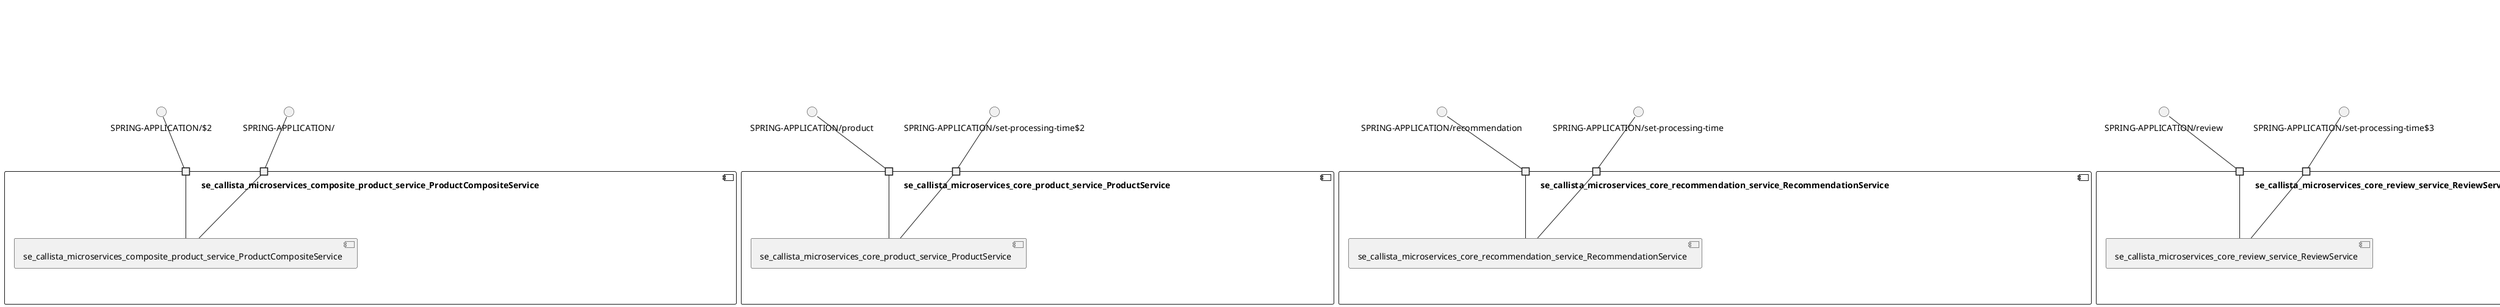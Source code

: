 @startuml
skinparam fixCircleLabelOverlapping true
skinparam componentStyle uml2
component "se_callista_microservices_composite_product_service_ProductCompositeService\n\n\n\n\n\n" {
[se_callista_microservices_composite_product_service_ProductCompositeService]
portin " " as se_callista_microservices_composite_product_service_ProductCompositeService_requires_SPRING_APPLICATION_2
portin " " as se_callista_microservices_composite_product_service_ProductCompositeService_requires_SPRING_APPLICATION_
"se_callista_microservices_composite_product_service_ProductCompositeService_requires_SPRING_APPLICATION_2"--[se_callista_microservices_composite_product_service_ProductCompositeService]
"se_callista_microservices_composite_product_service_ProductCompositeService_requires_SPRING_APPLICATION_"--[se_callista_microservices_composite_product_service_ProductCompositeService]
}
interface "SPRING-APPLICATION/$2" as interface.SPRING_APPLICATION_2
interface.SPRING_APPLICATION_2--"se_callista_microservices_composite_product_service_ProductCompositeService_requires_SPRING_APPLICATION_2"
interface "SPRING-APPLICATION/" as interface.SPRING_APPLICATION_
interface.SPRING_APPLICATION_--"se_callista_microservices_composite_product_service_ProductCompositeService_requires_SPRING_APPLICATION_"
component "se_callista_microservices_core_product_service_ProductService\n\n\n\n\n\n" {
[se_callista_microservices_core_product_service_ProductService]
portin " " as se_callista_microservices_core_product_service_ProductService_requires_SPRING_APPLICATION_product
portin " " as se_callista_microservices_core_product_service_ProductService_requires_SPRING_APPLICATION_set_processing_time_2
"se_callista_microservices_core_product_service_ProductService_requires_SPRING_APPLICATION_set_processing_time_2"--[se_callista_microservices_core_product_service_ProductService]
"se_callista_microservices_core_product_service_ProductService_requires_SPRING_APPLICATION_product"--[se_callista_microservices_core_product_service_ProductService]
}
interface "SPRING-APPLICATION/product" as interface.SPRING_APPLICATION_product
interface.SPRING_APPLICATION_product--"se_callista_microservices_core_product_service_ProductService_requires_SPRING_APPLICATION_product"
interface "SPRING-APPLICATION/set-processing-time$2" as interface.SPRING_APPLICATION_set_processing_time_2
interface.SPRING_APPLICATION_set_processing_time_2--"se_callista_microservices_core_product_service_ProductService_requires_SPRING_APPLICATION_set_processing_time_2"
component "se_callista_microservices_core_recommendation_service_RecommendationService\n\n\n\n\n\n" {
[se_callista_microservices_core_recommendation_service_RecommendationService]
portin " " as se_callista_microservices_core_recommendation_service_RecommendationService_requires_SPRING_APPLICATION_recommendation
portin " " as se_callista_microservices_core_recommendation_service_RecommendationService_requires_SPRING_APPLICATION_set_processing_time
"se_callista_microservices_core_recommendation_service_RecommendationService_requires_SPRING_APPLICATION_recommendation"--[se_callista_microservices_core_recommendation_service_RecommendationService]
"se_callista_microservices_core_recommendation_service_RecommendationService_requires_SPRING_APPLICATION_set_processing_time"--[se_callista_microservices_core_recommendation_service_RecommendationService]
}
interface "SPRING-APPLICATION/recommendation" as interface.SPRING_APPLICATION_recommendation
interface.SPRING_APPLICATION_recommendation--"se_callista_microservices_core_recommendation_service_RecommendationService_requires_SPRING_APPLICATION_recommendation"
interface "SPRING-APPLICATION/set-processing-time" as interface.SPRING_APPLICATION_set_processing_time
interface.SPRING_APPLICATION_set_processing_time--"se_callista_microservices_core_recommendation_service_RecommendationService_requires_SPRING_APPLICATION_set_processing_time"
component "se_callista_microservices_core_review_service_ReviewService\n\n\n\n\n\n" {
[se_callista_microservices_core_review_service_ReviewService]
portin " " as se_callista_microservices_core_review_service_ReviewService_requires_SPRING_APPLICATION_review
portin " " as se_callista_microservices_core_review_service_ReviewService_requires_SPRING_APPLICATION_set_processing_time_3
"se_callista_microservices_core_review_service_ReviewService_requires_SPRING_APPLICATION_set_processing_time_3"--[se_callista_microservices_core_review_service_ReviewService]
"se_callista_microservices_core_review_service_ReviewService_requires_SPRING_APPLICATION_review"--[se_callista_microservices_core_review_service_ReviewService]
}
interface "SPRING-APPLICATION/review" as interface.SPRING_APPLICATION_review
interface.SPRING_APPLICATION_review--"se_callista_microservices_core_review_service_ReviewService_requires_SPRING_APPLICATION_review"
interface "SPRING-APPLICATION/set-processing-time$3" as interface.SPRING_APPLICATION_set_processing_time_3
interface.SPRING_APPLICATION_set_processing_time_3--"se_callista_microservices_core_review_service_ReviewService_requires_SPRING_APPLICATION_set_processing_time_3"
component "se_callista_microservises_support_edge_ZuulApplication\n\n\n\n\n\n" {
[se_callista_microservises_support_edge_ZuulApplication]
}
component "se_callista_microservises_support_monitordashboard_HystrixDashboardApplication\n\n\n\n\n\n" {
[se_callista_microservises_support_monitordashboard_HystrixDashboardApplication]
portin " " as se_callista_microservises_support_monitordashboard_HystrixDashboardApplication_requires_SPRING_APPLICATION_3
"se_callista_microservises_support_monitordashboard_HystrixDashboardApplication_requires_SPRING_APPLICATION_3"--[se_callista_microservises_support_monitordashboard_HystrixDashboardApplication]
}
interface "SPRING-APPLICATION/$3" as interface.SPRING_APPLICATION_3
interface.SPRING_APPLICATION_3--"se_callista_microservises_support_monitordashboard_HystrixDashboardApplication_requires_SPRING_APPLICATION_3"
component "se_callista_microservises_support_oauth_AuthserverApplication\n\n\n\n\n\n" {
[se_callista_microservises_support_oauth_AuthserverApplication]
portin " " as se_callista_microservises_support_oauth_AuthserverApplication_requires_SPRING_APPLICATION_user
"se_callista_microservises_support_oauth_AuthserverApplication_requires_SPRING_APPLICATION_user"--[se_callista_microservises_support_oauth_AuthserverApplication]
}
interface "SPRING-APPLICATION/user" as interface.SPRING_APPLICATION_user
interface.SPRING_APPLICATION_user--"se_callista_microservises_support_oauth_AuthserverApplication_requires_SPRING_APPLICATION_user"

@enduml
